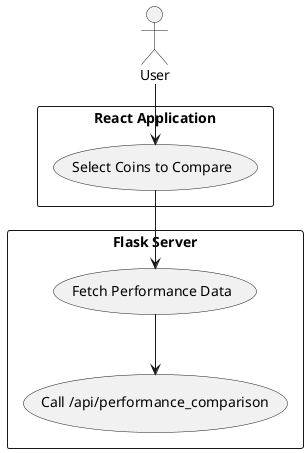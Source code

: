 @startuml
actor User

rectangle "Flask Server" {
    (Fetch Performance Data) --> (Call /api/performance_comparison)
}

rectangle "React Application" {
    User --> (Select Coins to Compare)
    (Select Coins to Compare) --> (Fetch Performance Data)
}

@enduml
